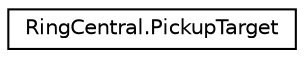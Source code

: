 digraph "Graphical Class Hierarchy"
{
 // LATEX_PDF_SIZE
  edge [fontname="Helvetica",fontsize="10",labelfontname="Helvetica",labelfontsize="10"];
  node [fontname="Helvetica",fontsize="10",shape=record];
  rankdir="LR";
  Node0 [label="RingCentral.PickupTarget",height=0.2,width=0.4,color="black", fillcolor="white", style="filled",URL="$classRingCentral_1_1PickupTarget.html",tooltip=" "];
}
